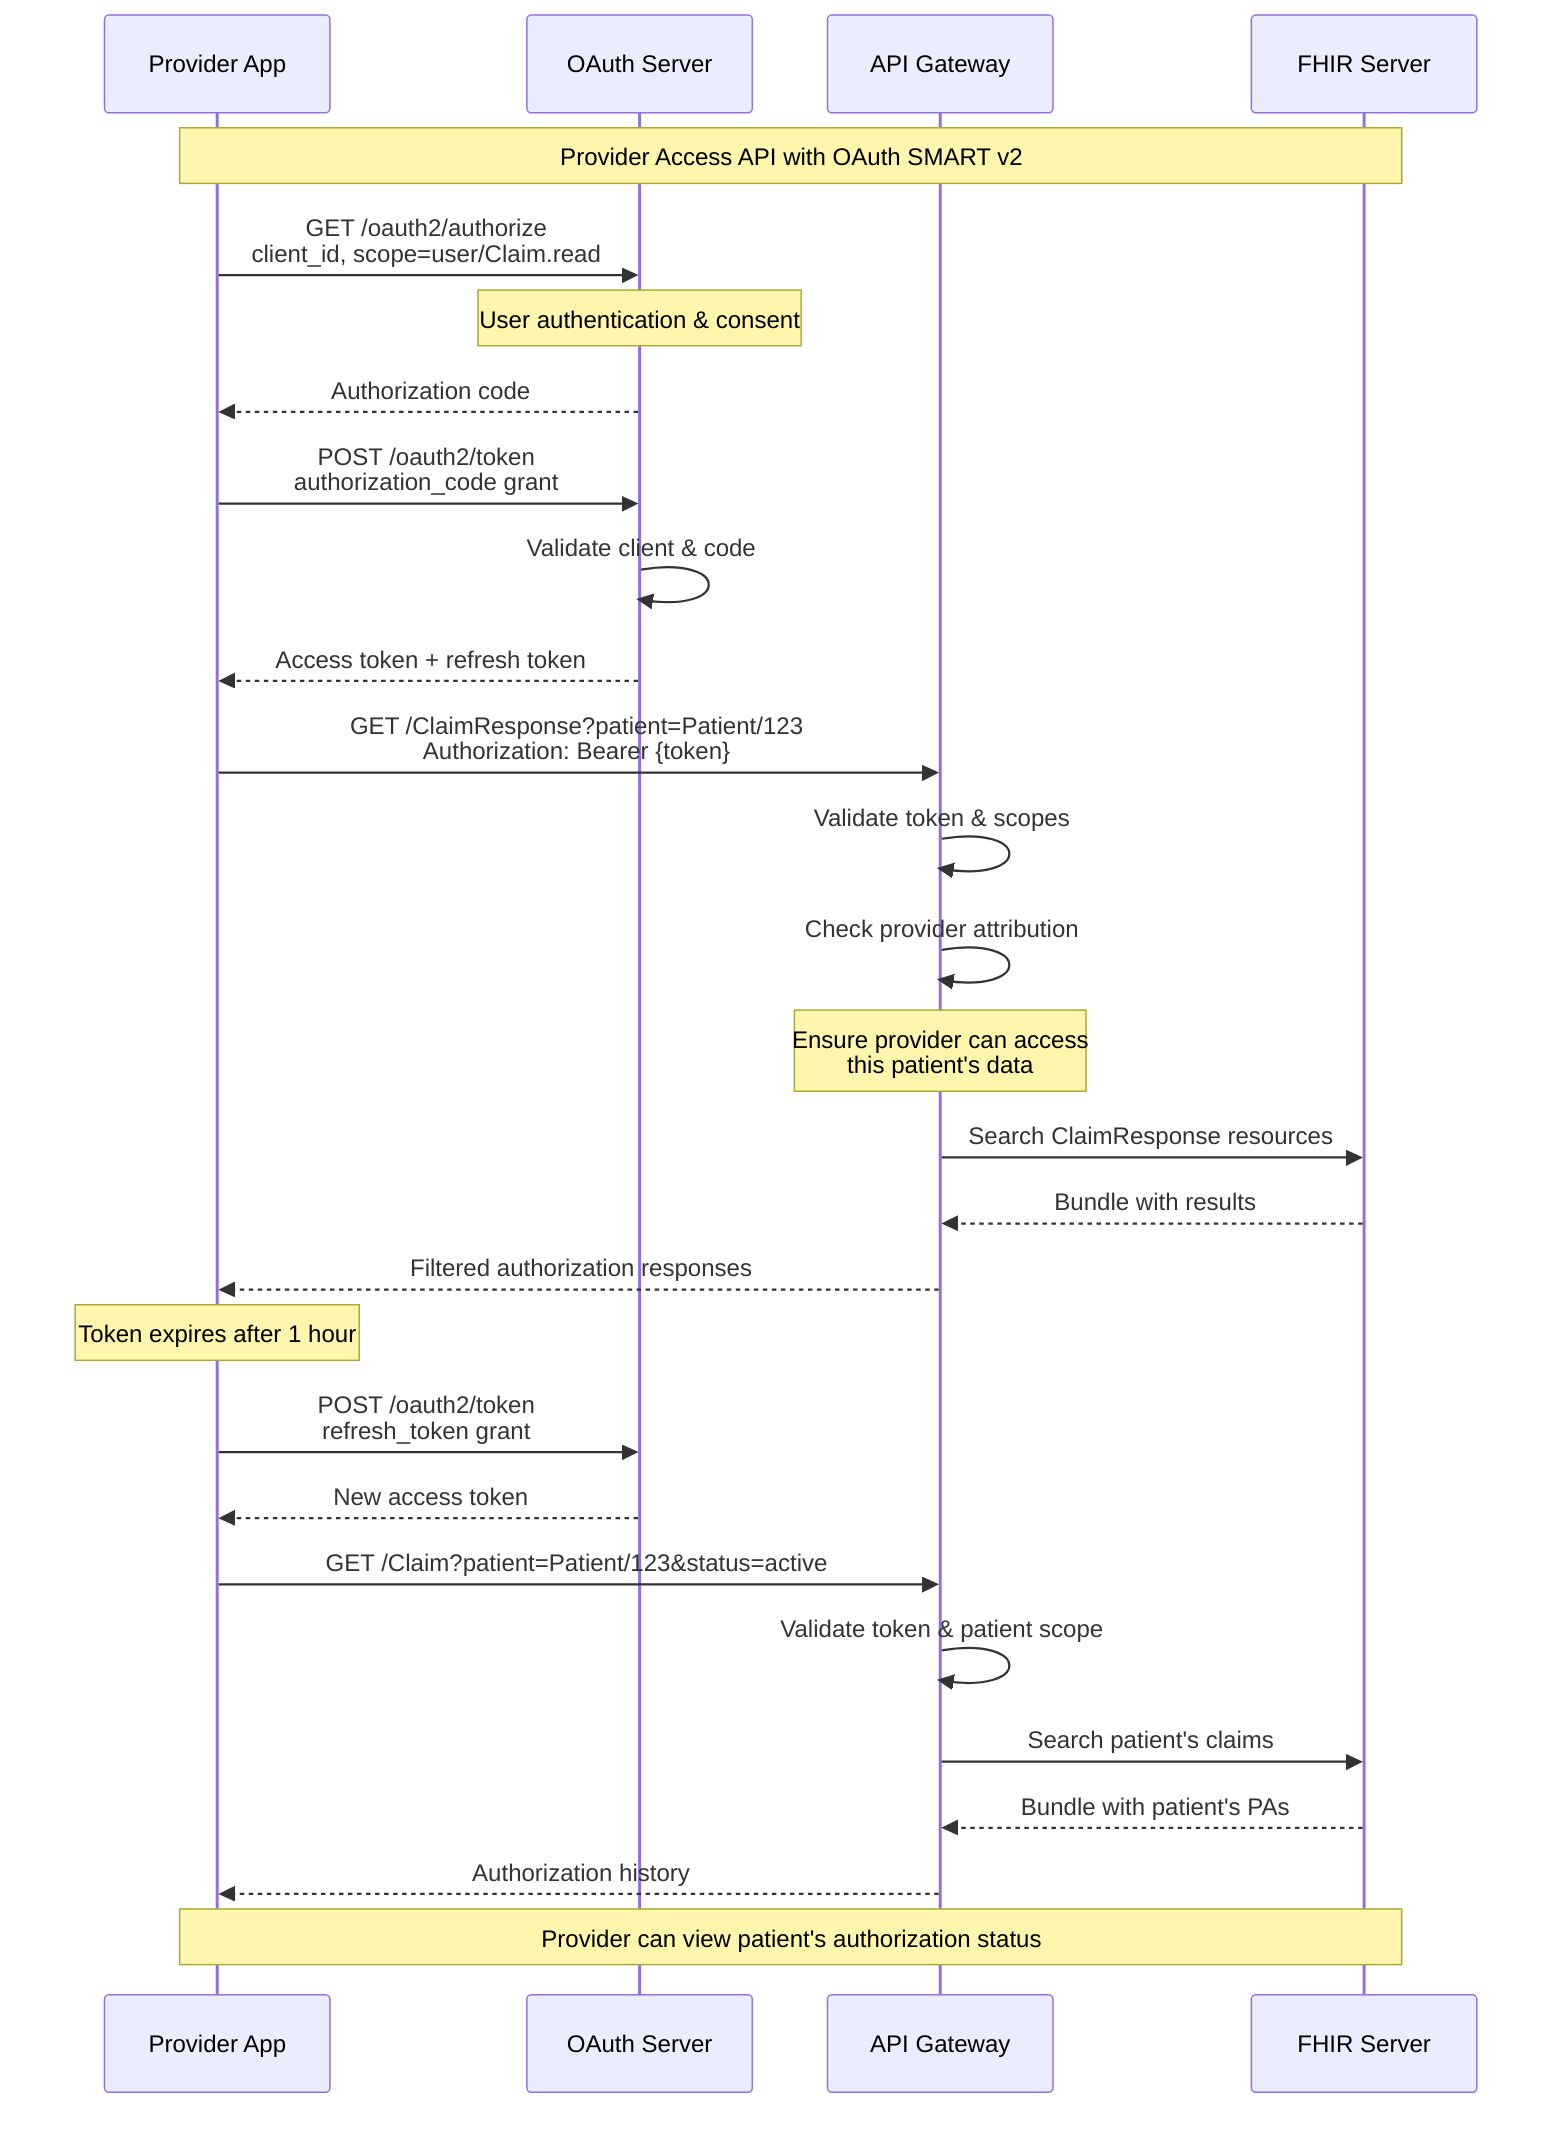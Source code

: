 sequenceDiagram
    participant Provider as Provider App
    participant Auth as OAuth Server
    participant API as API Gateway
    participant FHIR as FHIR Server

    Note over Provider, FHIR: Provider Access API with OAuth SMART v2

    %% OAuth Authorization Flow
    Provider->>Auth: GET /oauth2/authorize<br/>client_id, scope=user/Claim.read
    Note over Auth: User authentication & consent
    Auth-->>Provider: Authorization code

    Provider->>Auth: POST /oauth2/token<br/>authorization_code grant
    Auth->>Auth: Validate client & code
    Auth-->>Provider: Access token + refresh token

    %% API Access with Token
    Provider->>API: GET /ClaimResponse?patient=Patient/123<br/>Authorization: Bearer {token}
    API->>API: Validate token & scopes
    API->>API: Check provider attribution
    Note over API: Ensure provider can access<br/>this patient's data

    API->>FHIR: Search ClaimResponse resources
    FHIR-->>API: Bundle with results
    API-->>Provider: Filtered authorization responses

    %% Token Refresh
    Note over Provider: Token expires after 1 hour
    Provider->>Auth: POST /oauth2/token<br/>refresh_token grant
    Auth-->>Provider: New access token

    %% Search Patient's Authorization History
    Provider->>API: GET /Claim?patient=Patient/123&status=active
    API->>API: Validate token & patient scope
    API->>FHIR: Search patient's claims
    FHIR-->>API: Bundle with patient's PAs
    API-->>Provider: Authorization history

    Note over Provider, FHIR: Provider can view patient's authorization status